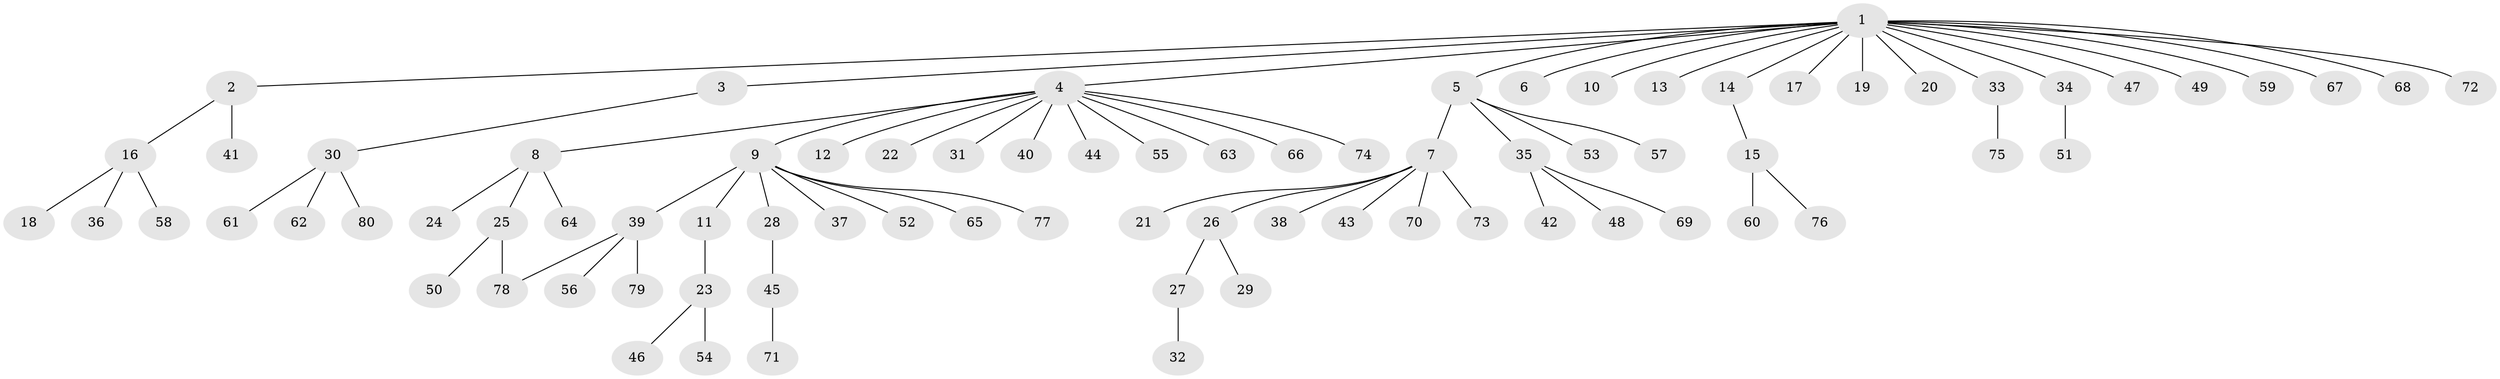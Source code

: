 // coarse degree distribution, {19: 0.015873015873015872, 2: 0.1111111111111111, 11: 0.015873015873015872, 7: 0.031746031746031744, 1: 0.7301587301587301, 6: 0.015873015873015872, 3: 0.06349206349206349, 4: 0.015873015873015872}
// Generated by graph-tools (version 1.1) at 2025/23/03/03/25 07:23:51]
// undirected, 80 vertices, 80 edges
graph export_dot {
graph [start="1"]
  node [color=gray90,style=filled];
  1;
  2;
  3;
  4;
  5;
  6;
  7;
  8;
  9;
  10;
  11;
  12;
  13;
  14;
  15;
  16;
  17;
  18;
  19;
  20;
  21;
  22;
  23;
  24;
  25;
  26;
  27;
  28;
  29;
  30;
  31;
  32;
  33;
  34;
  35;
  36;
  37;
  38;
  39;
  40;
  41;
  42;
  43;
  44;
  45;
  46;
  47;
  48;
  49;
  50;
  51;
  52;
  53;
  54;
  55;
  56;
  57;
  58;
  59;
  60;
  61;
  62;
  63;
  64;
  65;
  66;
  67;
  68;
  69;
  70;
  71;
  72;
  73;
  74;
  75;
  76;
  77;
  78;
  79;
  80;
  1 -- 2;
  1 -- 3;
  1 -- 4;
  1 -- 5;
  1 -- 6;
  1 -- 10;
  1 -- 13;
  1 -- 14;
  1 -- 17;
  1 -- 19;
  1 -- 20;
  1 -- 33;
  1 -- 34;
  1 -- 47;
  1 -- 49;
  1 -- 59;
  1 -- 67;
  1 -- 68;
  1 -- 72;
  2 -- 16;
  2 -- 41;
  3 -- 30;
  4 -- 8;
  4 -- 9;
  4 -- 12;
  4 -- 22;
  4 -- 31;
  4 -- 40;
  4 -- 44;
  4 -- 55;
  4 -- 63;
  4 -- 66;
  4 -- 74;
  5 -- 7;
  5 -- 35;
  5 -- 53;
  5 -- 57;
  7 -- 21;
  7 -- 26;
  7 -- 38;
  7 -- 43;
  7 -- 70;
  7 -- 73;
  8 -- 24;
  8 -- 25;
  8 -- 64;
  9 -- 11;
  9 -- 28;
  9 -- 37;
  9 -- 39;
  9 -- 52;
  9 -- 65;
  9 -- 77;
  11 -- 23;
  14 -- 15;
  15 -- 60;
  15 -- 76;
  16 -- 18;
  16 -- 36;
  16 -- 58;
  23 -- 46;
  23 -- 54;
  25 -- 50;
  25 -- 78;
  26 -- 27;
  26 -- 29;
  27 -- 32;
  28 -- 45;
  30 -- 61;
  30 -- 62;
  30 -- 80;
  33 -- 75;
  34 -- 51;
  35 -- 42;
  35 -- 48;
  35 -- 69;
  39 -- 56;
  39 -- 78;
  39 -- 79;
  45 -- 71;
}
